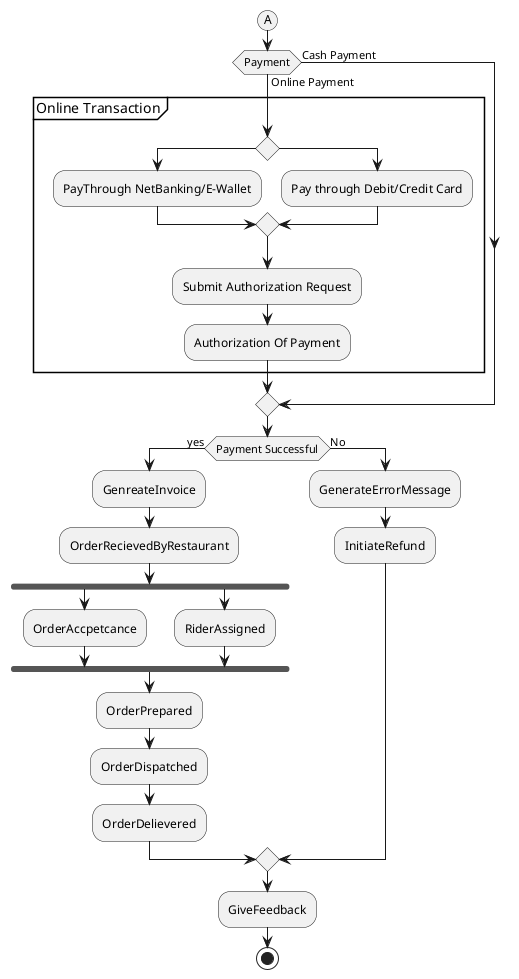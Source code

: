 @startuml activity_diagram1(b)

(A)

if(Payment) then (Cash Payment)
else(Online Payment) 
partition "Online Transaction"{ 
    if()
    :PayThrough NetBanking/E-Wallet;
    else()
    :Pay through Debit/Credit Card;
    endif
    :Submit Authorization Request;
    :Authorization Of Payment;
}
endif

if (Payment Successful) then (yes)
    :GenreateInvoice;
    :OrderRecievedByRestaurant;
    fork
    :OrderAccpetcance;
    fork again
    :RiderAssigned;
    end fork
    :OrderPrepared;
    :OrderDispatched;
    :OrderDelievered;
    
else (No)
    :GenerateErrorMessage;
    :InitiateRefund;
endif 

:GiveFeedback;
stop 

@enduml 